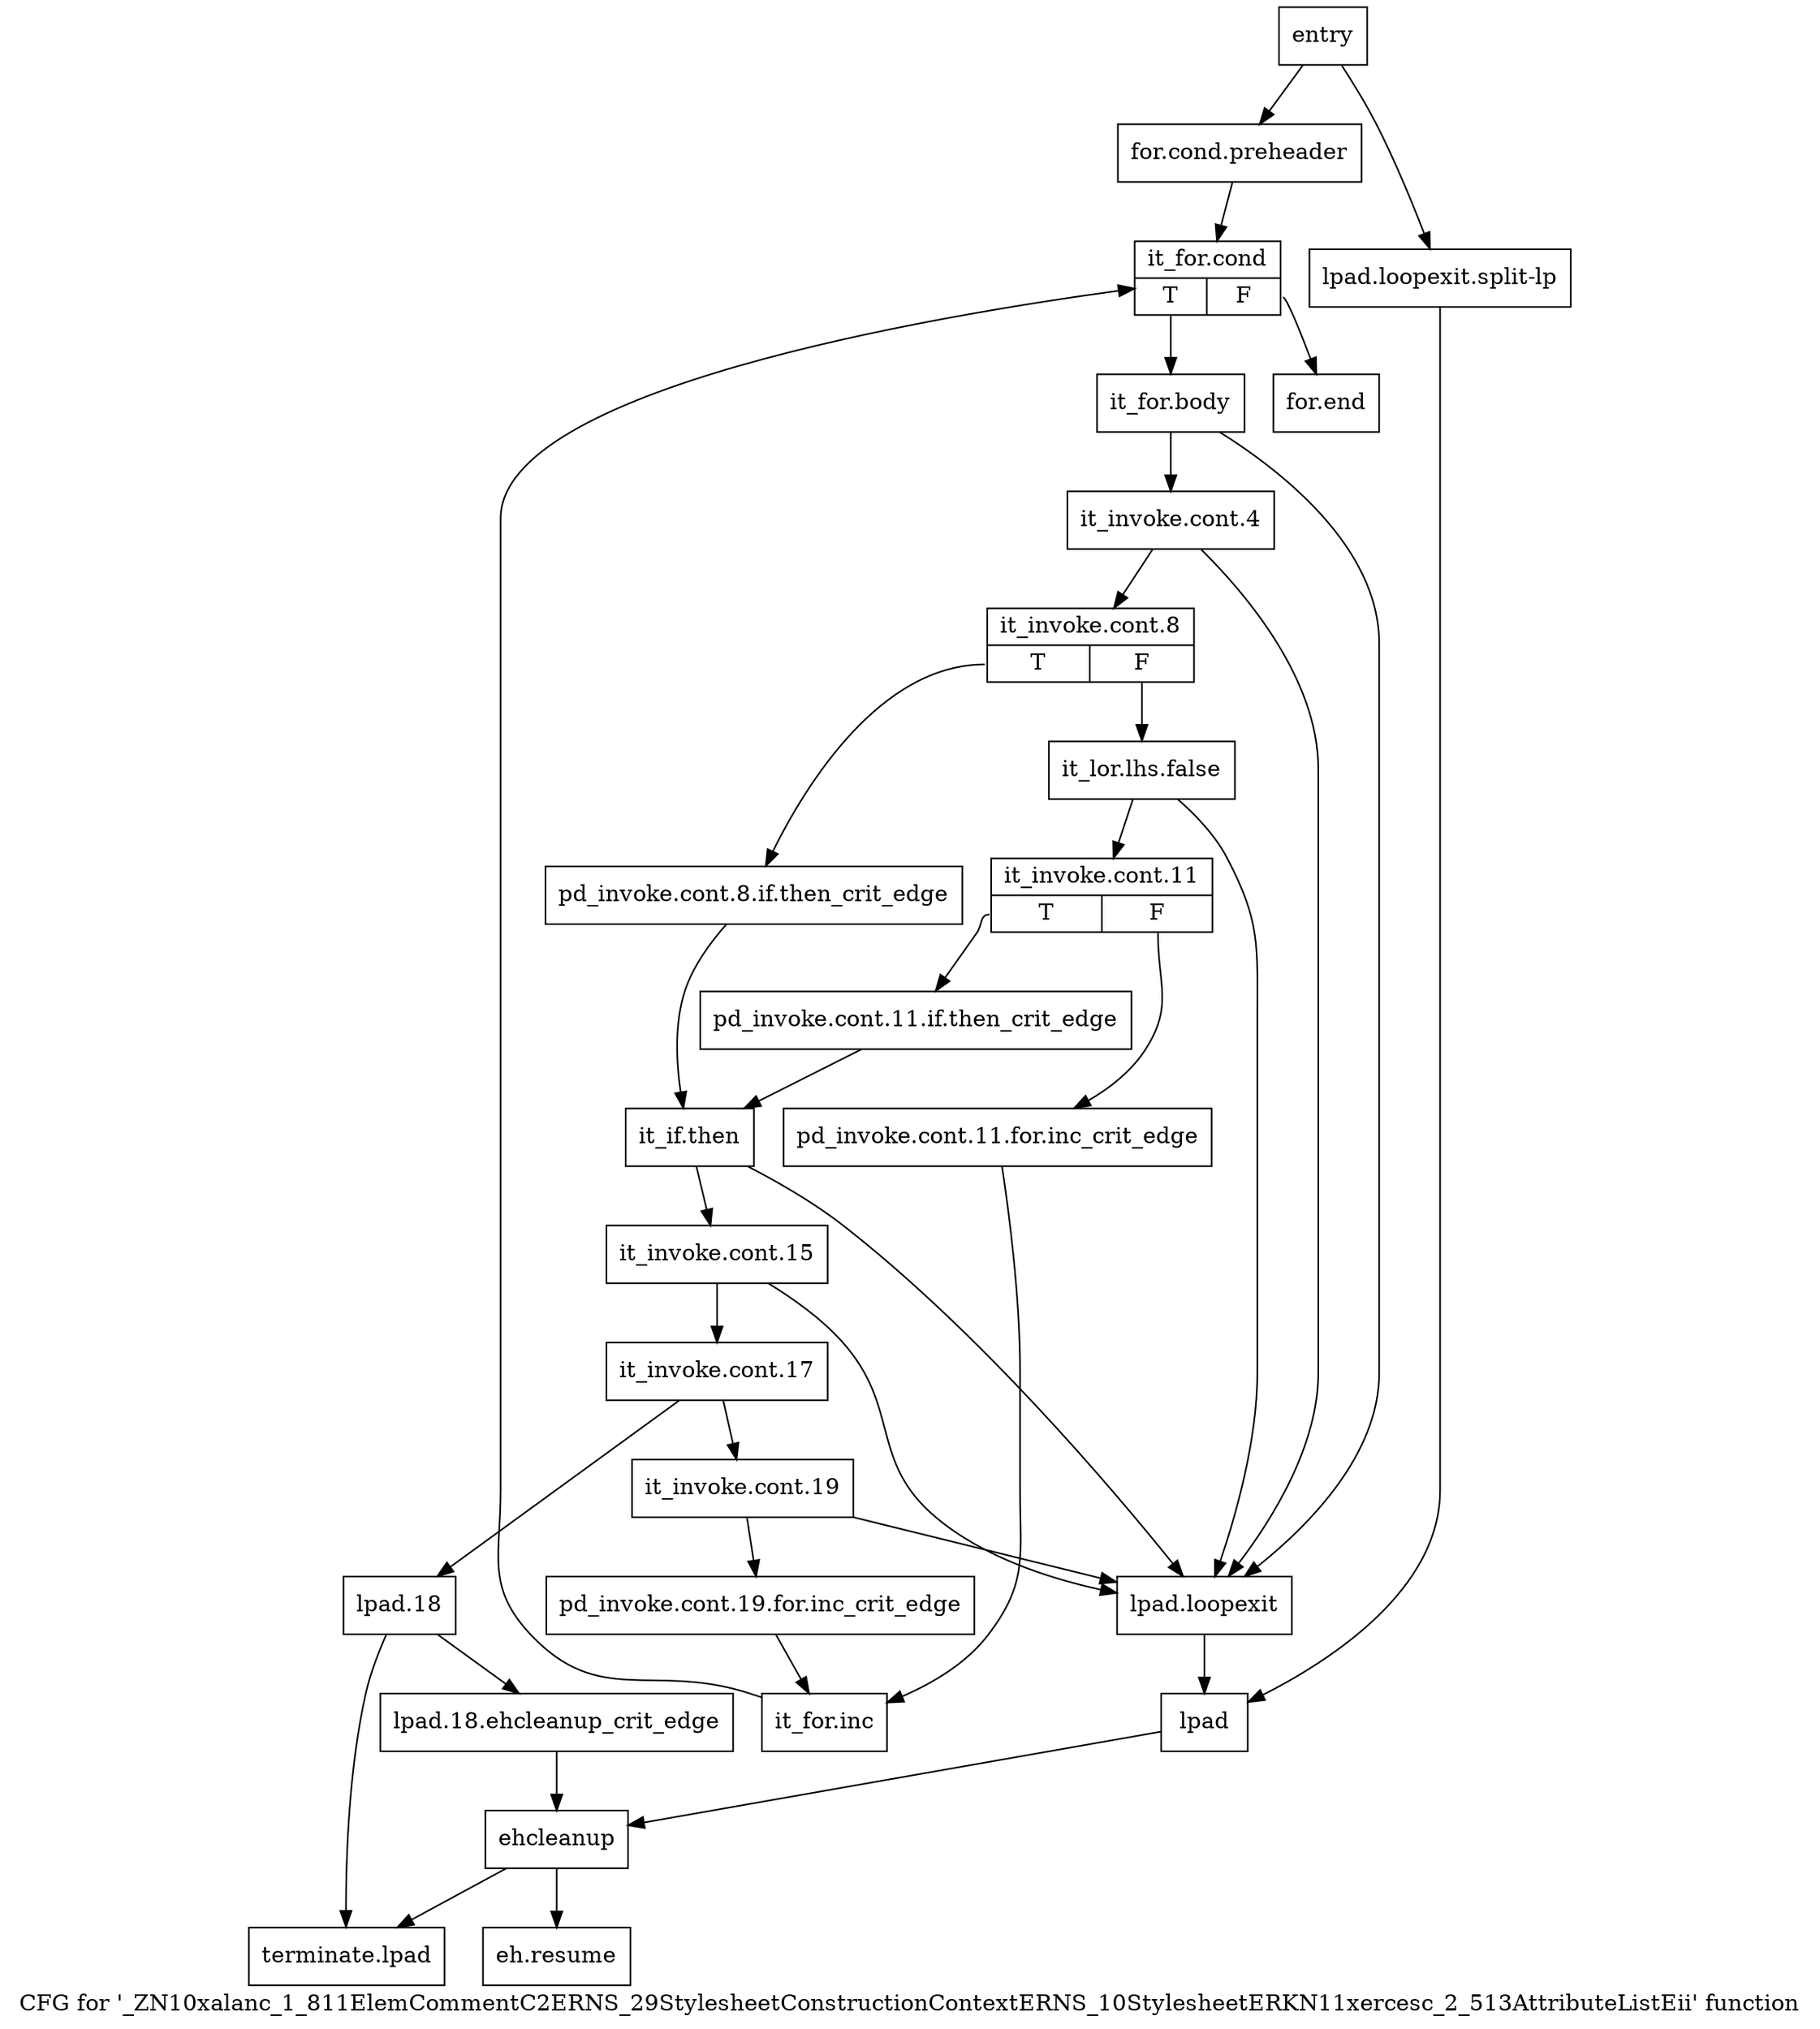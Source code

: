 digraph "CFG for '_ZN10xalanc_1_811ElemCommentC2ERNS_29StylesheetConstructionContextERNS_10StylesheetERKN11xercesc_2_513AttributeListEii' function" {
	label="CFG for '_ZN10xalanc_1_811ElemCommentC2ERNS_29StylesheetConstructionContextERNS_10StylesheetERKN11xercesc_2_513AttributeListEii' function";

	Node0x70d1fa0 [shape=record,label="{entry}"];
	Node0x70d1fa0 -> Node0x70d1ff0;
	Node0x70d1fa0 -> Node0x70d24f0;
	Node0x70d1ff0 [shape=record,label="{for.cond.preheader}"];
	Node0x70d1ff0 -> Node0x70d2040;
	Node0x70d2040 [shape=record,label="{it_for.cond|{<s0>T|<s1>F}}"];
	Node0x70d2040:s0 -> Node0x70d2090;
	Node0x70d2040:s1 -> Node0x70d2680;
	Node0x70d2090 [shape=record,label="{it_for.body}"];
	Node0x70d2090 -> Node0x70d20e0;
	Node0x70d2090 -> Node0x70d24a0;
	Node0x70d20e0 [shape=record,label="{it_invoke.cont.4}"];
	Node0x70d20e0 -> Node0x70d2130;
	Node0x70d20e0 -> Node0x70d24a0;
	Node0x70d2130 [shape=record,label="{it_invoke.cont.8|{<s0>T|<s1>F}}"];
	Node0x70d2130:s0 -> Node0x70d2180;
	Node0x70d2130:s1 -> Node0x70d21d0;
	Node0x70d2180 [shape=record,label="{pd_invoke.cont.8.if.then_crit_edge}"];
	Node0x70d2180 -> Node0x70d2310;
	Node0x70d21d0 [shape=record,label="{it_lor.lhs.false}"];
	Node0x70d21d0 -> Node0x70d2220;
	Node0x70d21d0 -> Node0x70d24a0;
	Node0x70d2220 [shape=record,label="{it_invoke.cont.11|{<s0>T|<s1>F}}"];
	Node0x70d2220:s0 -> Node0x70d22c0;
	Node0x70d2220:s1 -> Node0x70d2270;
	Node0x70d2270 [shape=record,label="{pd_invoke.cont.11.for.inc_crit_edge}"];
	Node0x70d2270 -> Node0x70d2630;
	Node0x70d22c0 [shape=record,label="{pd_invoke.cont.11.if.then_crit_edge}"];
	Node0x70d22c0 -> Node0x70d2310;
	Node0x70d2310 [shape=record,label="{it_if.then}"];
	Node0x70d2310 -> Node0x70d2360;
	Node0x70d2310 -> Node0x70d24a0;
	Node0x70d2360 [shape=record,label="{it_invoke.cont.15}"];
	Node0x70d2360 -> Node0x70d23b0;
	Node0x70d2360 -> Node0x70d24a0;
	Node0x70d23b0 [shape=record,label="{it_invoke.cont.17}"];
	Node0x70d23b0 -> Node0x70d2400;
	Node0x70d23b0 -> Node0x70d2590;
	Node0x70d2400 [shape=record,label="{it_invoke.cont.19}"];
	Node0x70d2400 -> Node0x70d2450;
	Node0x70d2400 -> Node0x70d24a0;
	Node0x70d2450 [shape=record,label="{pd_invoke.cont.19.for.inc_crit_edge}"];
	Node0x70d2450 -> Node0x70d2630;
	Node0x70d24a0 [shape=record,label="{lpad.loopexit}"];
	Node0x70d24a0 -> Node0x70d2540;
	Node0x70d24f0 [shape=record,label="{lpad.loopexit.split-lp}"];
	Node0x70d24f0 -> Node0x70d2540;
	Node0x70d2540 [shape=record,label="{lpad}"];
	Node0x70d2540 -> Node0x70d26d0;
	Node0x70d2590 [shape=record,label="{lpad.18}"];
	Node0x70d2590 -> Node0x70d25e0;
	Node0x70d2590 -> Node0x70d2770;
	Node0x70d25e0 [shape=record,label="{lpad.18.ehcleanup_crit_edge}"];
	Node0x70d25e0 -> Node0x70d26d0;
	Node0x70d2630 [shape=record,label="{it_for.inc}"];
	Node0x70d2630 -> Node0x70d2040;
	Node0x70d2680 [shape=record,label="{for.end}"];
	Node0x70d26d0 [shape=record,label="{ehcleanup}"];
	Node0x70d26d0 -> Node0x70d2720;
	Node0x70d26d0 -> Node0x70d2770;
	Node0x70d2720 [shape=record,label="{eh.resume}"];
	Node0x70d2770 [shape=record,label="{terminate.lpad}"];
}
